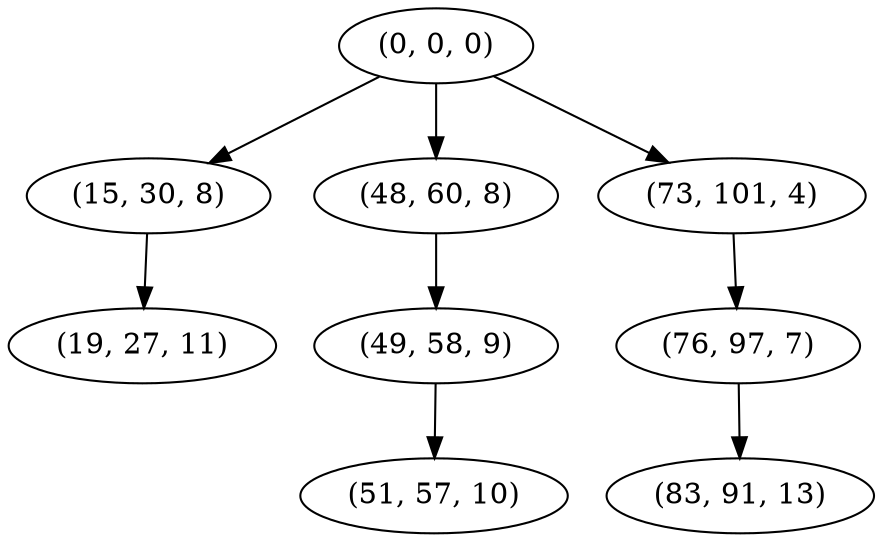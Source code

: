 digraph tree {
    "(0, 0, 0)";
    "(15, 30, 8)";
    "(19, 27, 11)";
    "(48, 60, 8)";
    "(49, 58, 9)";
    "(51, 57, 10)";
    "(73, 101, 4)";
    "(76, 97, 7)";
    "(83, 91, 13)";
    "(0, 0, 0)" -> "(15, 30, 8)";
    "(0, 0, 0)" -> "(48, 60, 8)";
    "(0, 0, 0)" -> "(73, 101, 4)";
    "(15, 30, 8)" -> "(19, 27, 11)";
    "(48, 60, 8)" -> "(49, 58, 9)";
    "(49, 58, 9)" -> "(51, 57, 10)";
    "(73, 101, 4)" -> "(76, 97, 7)";
    "(76, 97, 7)" -> "(83, 91, 13)";
}
